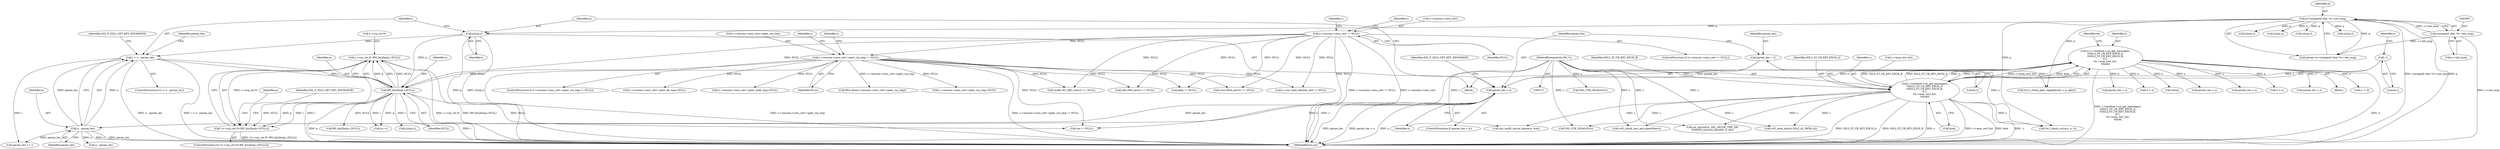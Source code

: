 digraph "0_openssl_ce325c60c74b0fa784f5872404b722e120e5cab0_0@pointer" {
"1000546" [label="(Call,s->srp_ctx.N=BN_bin2bn(p,i,NULL))"];
"1000552" [label="(Call,BN_bin2bn(p,i,NULL))"];
"1000527" [label="(Call,n2s(p,i))"];
"1000282" [label="(Call,p=(unsigned char *)s->init_msg)"];
"1000284" [label="(Call,(unsigned char *)s->init_msg)"];
"1000531" [label="(Call,i > n - param_len)"];
"1000533" [label="(Call,n - param_len)"];
"1000519" [label="(Call,param_len > n)"];
"1000515" [label="(Call,param_len = 2)"];
"1000182" [label="(Call,n=s->method->ssl_get_message(s,\n\t\tSSL3_ST_CR_KEY_EXCH_A,\n\t\tSSL3_ST_CR_KEY_EXCH_B,\n\t\t-1,\n\t\ts->max_cert_list,\n\t\t&ok))"];
"1000184" [label="(Call,s->method->ssl_get_message(s,\n\t\tSSL3_ST_CR_KEY_EXCH_A,\n\t\tSSL3_ST_CR_KEY_EXCH_B,\n\t\t-1,\n\t\ts->max_cert_list,\n\t\t&ok))"];
"1000128" [label="(MethodParameterIn,SSL *s)"];
"1000188" [label="(Call,-1)"];
"1000290" [label="(Call,s->session->sess_cert != NULL)"];
"1000299" [label="(Call,s->session->sess_cert->peer_rsa_tmp != NULL)"];
"1000545" [label="(Call,!(s->srp_ctx.N=BN_bin2bn(p,i,NULL)))"];
"1001115" [label="(Call,ssl_security(s, SSL_SECOP_TMP_DH,\n\t\t\t\t\t\tDH_security_bits(dh), 0, dh))"];
"1000521" [label="(Identifier,n)"];
"1000189" [label="(Literal,1)"];
"1000298" [label="(ControlStructure,if (s->session->sess_cert->peer_rsa_tmp != NULL))"];
"1000290" [label="(Call,s->session->sess_cert != NULL)"];
"1000541" [label="(Call,param_len += i)"];
"1000821" [label="(Call,n2s(p,i))"];
"1000603" [label="(Call,BN_bin2bn(p,i,NULL))"];
"1000296" [label="(Identifier,NULL)"];
"1000307" [label="(Identifier,NULL)"];
"1000313" [label="(Identifier,s)"];
"1000544" [label="(ControlStructure,if (!(s->srp_ctx.N=BN_bin2bn(p,i,NULL))))"];
"1000186" [label="(Identifier,SSL3_ST_CR_KEY_EXCH_A)"];
"1000534" [label="(Identifier,n)"];
"1000182" [label="(Call,n=s->method->ssl_get_message(s,\n\t\tSSL3_ST_CR_KEY_EXCH_A,\n\t\tSSL3_ST_CR_KEY_EXCH_B,\n\t\t-1,\n\t\ts->max_cert_list,\n\t\t&ok))"];
"1000300" [label="(Call,s->session->sess_cert->peer_rsa_tmp)"];
"1000282" [label="(Call,p=(unsigned char *)s->init_msg)"];
"1000516" [label="(Identifier,param_len)"];
"1000129" [label="(Block,)"];
"1000561" [label="(Call,p+=i)"];
"1000291" [label="(Call,s->session->sess_cert)"];
"1000330" [label="(Identifier,s)"];
"1001205" [label="(Call,(ecdh=EC_KEY_new()) == NULL)"];
"1000553" [label="(Identifier,p)"];
"1001505" [label="(Call,n2s(p,i))"];
"1000515" [label="(Call,param_len = 2)"];
"1001540" [label="(Call,SSL_USE_SIGALGS(s))"];
"1000533" [label="(Call,n - param_len)"];
"1000517" [label="(Literal,2)"];
"1001790" [label="(MethodReturn,int)"];
"1000562" [label="(Identifier,p)"];
"1000955" [label="(Call,(dh=DH_new()) == NULL)"];
"1000422" [label="(Call,n2s(p,i))"];
"1001739" [label="(Call,n != 0)"];
"1000286" [label="(Call,s->init_msg)"];
"1000414" [label="(Call,param_len > n)"];
"1000545" [label="(Call,!(s->srp_ctx.N=BN_bin2bn(p,i,NULL)))"];
"1000185" [label="(Identifier,s)"];
"1000280" [label="(Call,param=p=(unsigned char *)s->init_msg)"];
"1000518" [label="(ControlStructure,if (param_len > n))"];
"1000191" [label="(Identifier,s)"];
"1001452" [label="(Call,2 > n)"];
"1000546" [label="(Call,s->srp_ctx.N=BN_bin2bn(p,i,NULL))"];
"1000383" [label="(Identifier,s)"];
"1000531" [label="(Call,i > n - param_len)"];
"1000552" [label="(Call,BN_bin2bn(p,i,NULL))"];
"1000317" [label="(Call,s->session->sess_cert->peer_rsa_tmp=NULL)"];
"1000466" [label="(Call,s->ctx->psk_identity_hint != NULL)"];
"1001229" [label="(Call,tls1_check_curve(s, p, 3))"];
"1001755" [label="(Call,ssl3_send_alert(s,SSL3_AL_FATAL,al))"];
"1000578" [label="(Call,n2s(p,i))"];
"1000190" [label="(Call,s->max_cert_list)"];
"1000187" [label="(Identifier,SSL3_ST_CR_KEY_EXCH_B)"];
"1001462" [label="(Call,tls12_check_peer_sigalg(&md, s, p, pkey))"];
"1000283" [label="(Identifier,p)"];
"1000183" [label="(Identifier,n)"];
"1000188" [label="(Call,-1)"];
"1000514" [label="(Block,)"];
"1000535" [label="(Identifier,param_len)"];
"1001732" [label="(Call,ssl3_check_cert_and_algorithm(s))"];
"1000567" [label="(Call,n - param_len)"];
"1000289" [label="(ControlStructure,if (s->session->sess_cert != NULL))"];
"1000728" [label="(Call,srp_verify_server_param(s, &al))"];
"1000520" [label="(Identifier,param_len)"];
"1000542" [label="(Identifier,param_len)"];
"1000199" [label="(Call,(int)n)"];
"1001763" [label="(Call,rsa != NULL)"];
"1000519" [label="(Call,param_len > n)"];
"1000343" [label="(Call,s->session->sess_cert->peer_dh_tmp=NULL)"];
"1000529" [label="(Identifier,i)"];
"1000538" [label="(Identifier,SSL_F_SSL3_GET_KEY_EXCHANGE)"];
"1000184" [label="(Call,s->method->ssl_get_message(s,\n\t\tSSL3_ST_CR_KEY_EXCH_A,\n\t\tSSL3_ST_CR_KEY_EXCH_B,\n\t\t-1,\n\t\ts->max_cert_list,\n\t\t&ok))"];
"1000284" [label="(Call,(unsigned char *)s->init_msg)"];
"1000527" [label="(Call,n2s(p,i))"];
"1000558" [label="(Identifier,SSL_F_SSL3_GET_KEY_EXCHANGE)"];
"1000128" [label="(MethodParameterIn,SSL *s)"];
"1000524" [label="(Identifier,SSL_F_SSL3_GET_KEY_EXCHANGE)"];
"1001447" [label="(Call,SSL_USE_SIGALGS(s))"];
"1001219" [label="(Call,param_len > n)"];
"1001442" [label="(Call,pkey != NULL)"];
"1000369" [label="(Call,s->session->sess_cert->peer_ecdh_tmp=NULL)"];
"1000532" [label="(Identifier,i)"];
"1000555" [label="(Identifier,NULL)"];
"1000547" [label="(Call,s->srp_ctx.N)"];
"1000813" [label="(Call,param_len > n)"];
"1001497" [label="(Call,2 > n)"];
"1000977" [label="(Call,n2s(p,i))"];
"1000969" [label="(Call,param_len > n)"];
"1000530" [label="(ControlStructure,if (i > n - param_len))"];
"1000799" [label="(Call,(rsa=RSA_new()) == NULL)"];
"1000303" [label="(Identifier,s)"];
"1000197" [label="(Identifier,ok)"];
"1000299" [label="(Call,s->session->sess_cert->peer_rsa_tmp != NULL)"];
"1000528" [label="(Identifier,p)"];
"1000554" [label="(Identifier,i)"];
"1000309" [label="(Call,RSA_free(s->session->sess_cert->peer_rsa_tmp))"];
"1000193" [label="(Call,&ok)"];
"1000546" -> "1000545"  [label="AST: "];
"1000546" -> "1000552"  [label="CFG: "];
"1000547" -> "1000546"  [label="AST: "];
"1000552" -> "1000546"  [label="AST: "];
"1000545" -> "1000546"  [label="CFG: "];
"1000546" -> "1001790"  [label="DDG: s->srp_ctx.N"];
"1000546" -> "1001790"  [label="DDG: BN_bin2bn(p,i,NULL)"];
"1000546" -> "1000545"  [label="DDG: s->srp_ctx.N"];
"1000552" -> "1000546"  [label="DDG: p"];
"1000552" -> "1000546"  [label="DDG: i"];
"1000552" -> "1000546"  [label="DDG: NULL"];
"1000552" -> "1000555"  [label="CFG: "];
"1000553" -> "1000552"  [label="AST: "];
"1000554" -> "1000552"  [label="AST: "];
"1000555" -> "1000552"  [label="AST: "];
"1000552" -> "1001790"  [label="DDG: p"];
"1000552" -> "1001790"  [label="DDG: i"];
"1000552" -> "1000545"  [label="DDG: p"];
"1000552" -> "1000545"  [label="DDG: i"];
"1000552" -> "1000545"  [label="DDG: NULL"];
"1000527" -> "1000552"  [label="DDG: p"];
"1000531" -> "1000552"  [label="DDG: i"];
"1000290" -> "1000552"  [label="DDG: NULL"];
"1000299" -> "1000552"  [label="DDG: NULL"];
"1000552" -> "1000561"  [label="DDG: i"];
"1000552" -> "1000561"  [label="DDG: p"];
"1000552" -> "1000578"  [label="DDG: i"];
"1000552" -> "1000603"  [label="DDG: NULL"];
"1000552" -> "1001763"  [label="DDG: NULL"];
"1000527" -> "1000514"  [label="AST: "];
"1000527" -> "1000529"  [label="CFG: "];
"1000528" -> "1000527"  [label="AST: "];
"1000529" -> "1000527"  [label="AST: "];
"1000532" -> "1000527"  [label="CFG: "];
"1000527" -> "1001790"  [label="DDG: p"];
"1000527" -> "1001790"  [label="DDG: n2s(p,i)"];
"1000282" -> "1000527"  [label="DDG: p"];
"1000527" -> "1000531"  [label="DDG: i"];
"1000282" -> "1000280"  [label="AST: "];
"1000282" -> "1000284"  [label="CFG: "];
"1000283" -> "1000282"  [label="AST: "];
"1000284" -> "1000282"  [label="AST: "];
"1000280" -> "1000282"  [label="CFG: "];
"1000282" -> "1001790"  [label="DDG: (unsigned char *)s->init_msg"];
"1000282" -> "1001790"  [label="DDG: p"];
"1000282" -> "1000280"  [label="DDG: p"];
"1000284" -> "1000282"  [label="DDG: s->init_msg"];
"1000282" -> "1000422"  [label="DDG: p"];
"1000282" -> "1000821"  [label="DDG: p"];
"1000282" -> "1000977"  [label="DDG: p"];
"1000282" -> "1001229"  [label="DDG: p"];
"1000282" -> "1001462"  [label="DDG: p"];
"1000282" -> "1001505"  [label="DDG: p"];
"1000284" -> "1000286"  [label="CFG: "];
"1000285" -> "1000284"  [label="AST: "];
"1000286" -> "1000284"  [label="AST: "];
"1000284" -> "1001790"  [label="DDG: s->init_msg"];
"1000284" -> "1000280"  [label="DDG: s->init_msg"];
"1000531" -> "1000530"  [label="AST: "];
"1000531" -> "1000533"  [label="CFG: "];
"1000532" -> "1000531"  [label="AST: "];
"1000533" -> "1000531"  [label="AST: "];
"1000538" -> "1000531"  [label="CFG: "];
"1000542" -> "1000531"  [label="CFG: "];
"1000531" -> "1001790"  [label="DDG: n - param_len"];
"1000531" -> "1001790"  [label="DDG: i > n - param_len"];
"1000531" -> "1001790"  [label="DDG: i"];
"1000533" -> "1000531"  [label="DDG: n"];
"1000533" -> "1000531"  [label="DDG: param_len"];
"1000531" -> "1000541"  [label="DDG: i"];
"1000533" -> "1000535"  [label="CFG: "];
"1000534" -> "1000533"  [label="AST: "];
"1000535" -> "1000533"  [label="AST: "];
"1000533" -> "1001790"  [label="DDG: n"];
"1000533" -> "1001790"  [label="DDG: param_len"];
"1000519" -> "1000533"  [label="DDG: n"];
"1000519" -> "1000533"  [label="DDG: param_len"];
"1000533" -> "1000541"  [label="DDG: param_len"];
"1000533" -> "1000567"  [label="DDG: n"];
"1000519" -> "1000518"  [label="AST: "];
"1000519" -> "1000521"  [label="CFG: "];
"1000520" -> "1000519"  [label="AST: "];
"1000521" -> "1000519"  [label="AST: "];
"1000524" -> "1000519"  [label="CFG: "];
"1000528" -> "1000519"  [label="CFG: "];
"1000519" -> "1001790"  [label="DDG: param_len"];
"1000519" -> "1001790"  [label="DDG: param_len > n"];
"1000519" -> "1001790"  [label="DDG: n"];
"1000515" -> "1000519"  [label="DDG: param_len"];
"1000182" -> "1000519"  [label="DDG: n"];
"1000515" -> "1000514"  [label="AST: "];
"1000515" -> "1000517"  [label="CFG: "];
"1000516" -> "1000515"  [label="AST: "];
"1000517" -> "1000515"  [label="AST: "];
"1000520" -> "1000515"  [label="CFG: "];
"1000182" -> "1000129"  [label="AST: "];
"1000182" -> "1000184"  [label="CFG: "];
"1000183" -> "1000182"  [label="AST: "];
"1000184" -> "1000182"  [label="AST: "];
"1000197" -> "1000182"  [label="CFG: "];
"1000182" -> "1001790"  [label="DDG: s->method->ssl_get_message(s,\n\t\tSSL3_ST_CR_KEY_EXCH_A,\n\t\tSSL3_ST_CR_KEY_EXCH_B,\n\t\t-1,\n\t\ts->max_cert_list,\n\t\t&ok)"];
"1000182" -> "1001790"  [label="DDG: n"];
"1000184" -> "1000182"  [label="DDG: SSL3_ST_CR_KEY_EXCH_B"];
"1000184" -> "1000182"  [label="DDG: SSL3_ST_CR_KEY_EXCH_A"];
"1000184" -> "1000182"  [label="DDG: s"];
"1000184" -> "1000182"  [label="DDG: -1"];
"1000184" -> "1000182"  [label="DDG: s->max_cert_list"];
"1000184" -> "1000182"  [label="DDG: &ok"];
"1000182" -> "1000199"  [label="DDG: n"];
"1000182" -> "1000414"  [label="DDG: n"];
"1000182" -> "1000813"  [label="DDG: n"];
"1000182" -> "1000969"  [label="DDG: n"];
"1000182" -> "1001219"  [label="DDG: n"];
"1000182" -> "1001452"  [label="DDG: n"];
"1000182" -> "1001497"  [label="DDG: n"];
"1000182" -> "1001739"  [label="DDG: n"];
"1000184" -> "1000193"  [label="CFG: "];
"1000185" -> "1000184"  [label="AST: "];
"1000186" -> "1000184"  [label="AST: "];
"1000187" -> "1000184"  [label="AST: "];
"1000188" -> "1000184"  [label="AST: "];
"1000190" -> "1000184"  [label="AST: "];
"1000193" -> "1000184"  [label="AST: "];
"1000184" -> "1001790"  [label="DDG: -1"];
"1000184" -> "1001790"  [label="DDG: SSL3_ST_CR_KEY_EXCH_A"];
"1000184" -> "1001790"  [label="DDG: SSL3_ST_CR_KEY_EXCH_B"];
"1000184" -> "1001790"  [label="DDG: s"];
"1000184" -> "1001790"  [label="DDG: s->max_cert_list"];
"1000184" -> "1001790"  [label="DDG: &ok"];
"1000128" -> "1000184"  [label="DDG: s"];
"1000188" -> "1000184"  [label="DDG: 1"];
"1000184" -> "1000728"  [label="DDG: s"];
"1000184" -> "1001115"  [label="DDG: s"];
"1000184" -> "1001229"  [label="DDG: s"];
"1000184" -> "1001447"  [label="DDG: s"];
"1000184" -> "1001732"  [label="DDG: s"];
"1000184" -> "1001755"  [label="DDG: s"];
"1000128" -> "1000127"  [label="AST: "];
"1000128" -> "1001790"  [label="DDG: s"];
"1000128" -> "1000728"  [label="DDG: s"];
"1000128" -> "1001115"  [label="DDG: s"];
"1000128" -> "1001229"  [label="DDG: s"];
"1000128" -> "1001447"  [label="DDG: s"];
"1000128" -> "1001462"  [label="DDG: s"];
"1000128" -> "1001540"  [label="DDG: s"];
"1000128" -> "1001732"  [label="DDG: s"];
"1000128" -> "1001755"  [label="DDG: s"];
"1000188" -> "1000189"  [label="CFG: "];
"1000189" -> "1000188"  [label="AST: "];
"1000191" -> "1000188"  [label="CFG: "];
"1000290" -> "1000289"  [label="AST: "];
"1000290" -> "1000296"  [label="CFG: "];
"1000291" -> "1000290"  [label="AST: "];
"1000296" -> "1000290"  [label="AST: "];
"1000303" -> "1000290"  [label="CFG: "];
"1000383" -> "1000290"  [label="CFG: "];
"1000290" -> "1001790"  [label="DDG: s->session->sess_cert"];
"1000290" -> "1001790"  [label="DDG: s->session->sess_cert != NULL"];
"1000290" -> "1000299"  [label="DDG: NULL"];
"1000290" -> "1000466"  [label="DDG: NULL"];
"1000290" -> "1000799"  [label="DDG: NULL"];
"1000290" -> "1000955"  [label="DDG: NULL"];
"1000290" -> "1001205"  [label="DDG: NULL"];
"1000290" -> "1001442"  [label="DDG: NULL"];
"1000290" -> "1001763"  [label="DDG: NULL"];
"1000299" -> "1000298"  [label="AST: "];
"1000299" -> "1000307"  [label="CFG: "];
"1000300" -> "1000299"  [label="AST: "];
"1000307" -> "1000299"  [label="AST: "];
"1000313" -> "1000299"  [label="CFG: "];
"1000330" -> "1000299"  [label="CFG: "];
"1000299" -> "1001790"  [label="DDG: s->session->sess_cert->peer_rsa_tmp != NULL"];
"1000299" -> "1001790"  [label="DDG: s->session->sess_cert->peer_rsa_tmp"];
"1000299" -> "1000309"  [label="DDG: s->session->sess_cert->peer_rsa_tmp"];
"1000299" -> "1000317"  [label="DDG: NULL"];
"1000299" -> "1000343"  [label="DDG: NULL"];
"1000299" -> "1000369"  [label="DDG: NULL"];
"1000299" -> "1000466"  [label="DDG: NULL"];
"1000299" -> "1000799"  [label="DDG: NULL"];
"1000299" -> "1000955"  [label="DDG: NULL"];
"1000299" -> "1001205"  [label="DDG: NULL"];
"1000299" -> "1001442"  [label="DDG: NULL"];
"1000299" -> "1001763"  [label="DDG: NULL"];
"1000545" -> "1000544"  [label="AST: "];
"1000558" -> "1000545"  [label="CFG: "];
"1000562" -> "1000545"  [label="CFG: "];
"1000545" -> "1001790"  [label="DDG: !(s->srp_ctx.N=BN_bin2bn(p,i,NULL))"];
}
